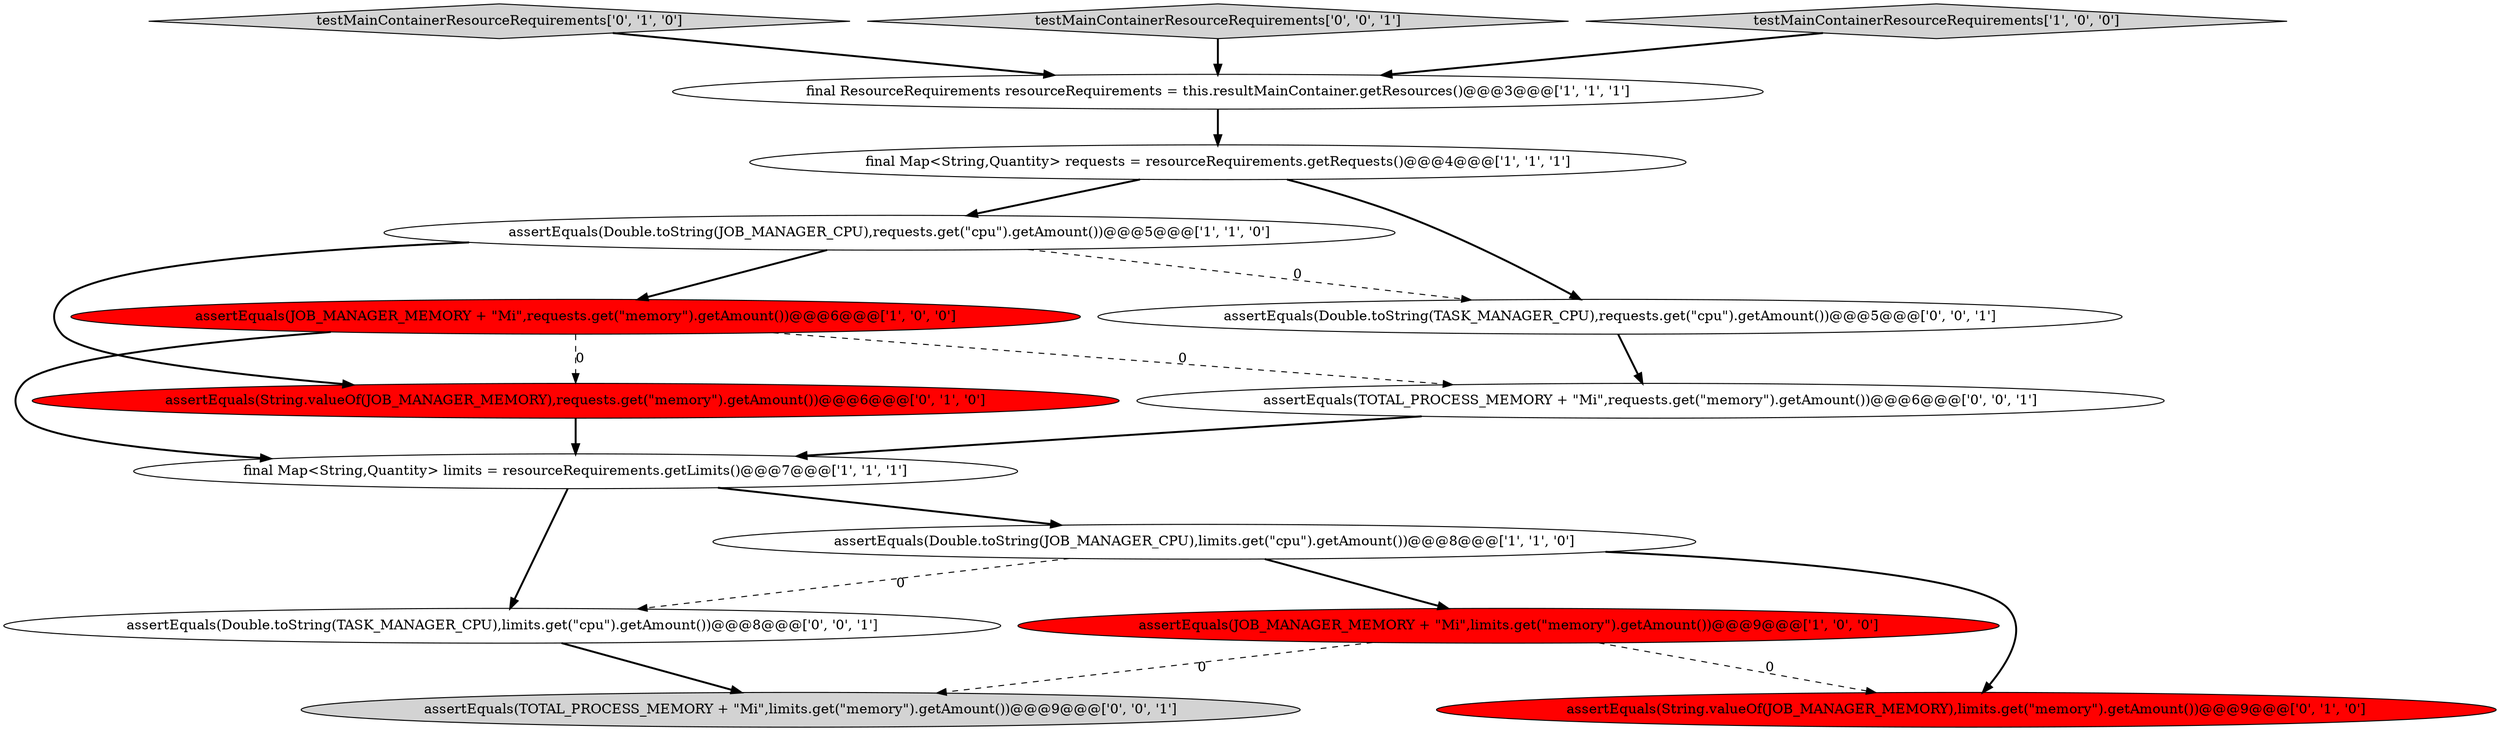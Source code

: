 digraph {
5 [style = filled, label = "assertEquals(JOB_MANAGER_MEMORY + \"Mi\",requests.get(\"memory\").getAmount())@@@6@@@['1', '0', '0']", fillcolor = red, shape = ellipse image = "AAA1AAABBB1BBB"];
8 [style = filled, label = "testMainContainerResourceRequirements['0', '1', '0']", fillcolor = lightgray, shape = diamond image = "AAA0AAABBB2BBB"];
6 [style = filled, label = "final Map<String,Quantity> requests = resourceRequirements.getRequests()@@@4@@@['1', '1', '1']", fillcolor = white, shape = ellipse image = "AAA0AAABBB1BBB"];
1 [style = filled, label = "assertEquals(Double.toString(JOB_MANAGER_CPU),limits.get(\"cpu\").getAmount())@@@8@@@['1', '1', '0']", fillcolor = white, shape = ellipse image = "AAA0AAABBB1BBB"];
2 [style = filled, label = "final Map<String,Quantity> limits = resourceRequirements.getLimits()@@@7@@@['1', '1', '1']", fillcolor = white, shape = ellipse image = "AAA0AAABBB1BBB"];
11 [style = filled, label = "assertEquals(TOTAL_PROCESS_MEMORY + \"Mi\",requests.get(\"memory\").getAmount())@@@6@@@['0', '0', '1']", fillcolor = white, shape = ellipse image = "AAA0AAABBB3BBB"];
15 [style = filled, label = "testMainContainerResourceRequirements['0', '0', '1']", fillcolor = lightgray, shape = diamond image = "AAA0AAABBB3BBB"];
4 [style = filled, label = "assertEquals(Double.toString(JOB_MANAGER_CPU),requests.get(\"cpu\").getAmount())@@@5@@@['1', '1', '0']", fillcolor = white, shape = ellipse image = "AAA0AAABBB1BBB"];
0 [style = filled, label = "final ResourceRequirements resourceRequirements = this.resultMainContainer.getResources()@@@3@@@['1', '1', '1']", fillcolor = white, shape = ellipse image = "AAA0AAABBB1BBB"];
7 [style = filled, label = "assertEquals(JOB_MANAGER_MEMORY + \"Mi\",limits.get(\"memory\").getAmount())@@@9@@@['1', '0', '0']", fillcolor = red, shape = ellipse image = "AAA1AAABBB1BBB"];
10 [style = filled, label = "assertEquals(String.valueOf(JOB_MANAGER_MEMORY),limits.get(\"memory\").getAmount())@@@9@@@['0', '1', '0']", fillcolor = red, shape = ellipse image = "AAA1AAABBB2BBB"];
3 [style = filled, label = "testMainContainerResourceRequirements['1', '0', '0']", fillcolor = lightgray, shape = diamond image = "AAA0AAABBB1BBB"];
12 [style = filled, label = "assertEquals(Double.toString(TASK_MANAGER_CPU),limits.get(\"cpu\").getAmount())@@@8@@@['0', '0', '1']", fillcolor = white, shape = ellipse image = "AAA0AAABBB3BBB"];
13 [style = filled, label = "assertEquals(Double.toString(TASK_MANAGER_CPU),requests.get(\"cpu\").getAmount())@@@5@@@['0', '0', '1']", fillcolor = white, shape = ellipse image = "AAA0AAABBB3BBB"];
9 [style = filled, label = "assertEquals(String.valueOf(JOB_MANAGER_MEMORY),requests.get(\"memory\").getAmount())@@@6@@@['0', '1', '0']", fillcolor = red, shape = ellipse image = "AAA1AAABBB2BBB"];
14 [style = filled, label = "assertEquals(TOTAL_PROCESS_MEMORY + \"Mi\",limits.get(\"memory\").getAmount())@@@9@@@['0', '0', '1']", fillcolor = lightgray, shape = ellipse image = "AAA0AAABBB3BBB"];
4->9 [style = bold, label=""];
0->6 [style = bold, label=""];
9->2 [style = bold, label=""];
2->1 [style = bold, label=""];
7->14 [style = dashed, label="0"];
5->9 [style = dashed, label="0"];
1->7 [style = bold, label=""];
13->11 [style = bold, label=""];
11->2 [style = bold, label=""];
3->0 [style = bold, label=""];
2->12 [style = bold, label=""];
8->0 [style = bold, label=""];
1->12 [style = dashed, label="0"];
6->4 [style = bold, label=""];
5->2 [style = bold, label=""];
5->11 [style = dashed, label="0"];
15->0 [style = bold, label=""];
6->13 [style = bold, label=""];
12->14 [style = bold, label=""];
7->10 [style = dashed, label="0"];
4->13 [style = dashed, label="0"];
1->10 [style = bold, label=""];
4->5 [style = bold, label=""];
}
